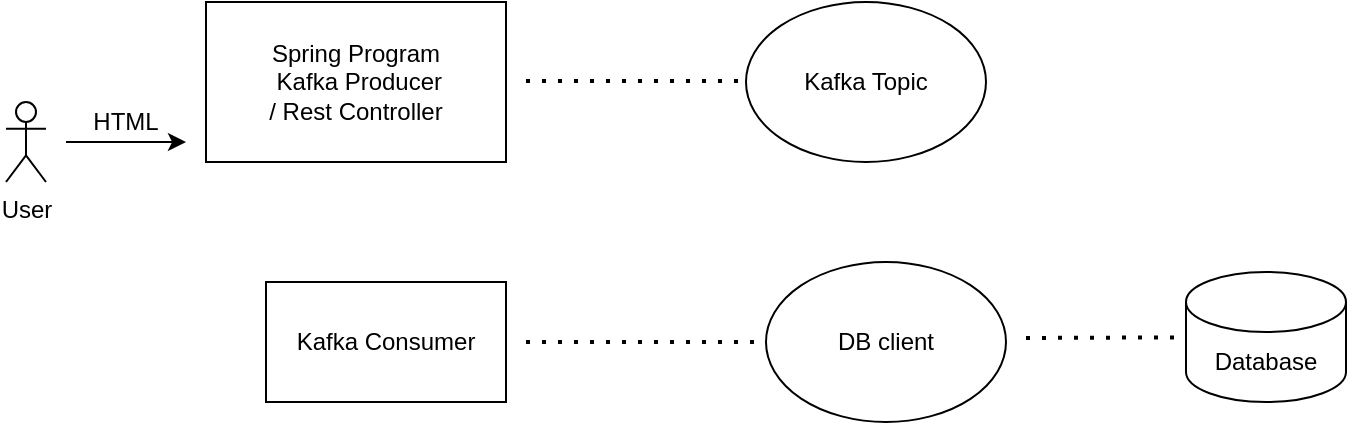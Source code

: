 <mxfile version="14.1.2" type="device"><diagram id="ojde3fhWdcYb8d1KxpnF" name="Page-1"><mxGraphModel dx="1632" dy="437" grid="1" gridSize="10" guides="1" tooltips="1" connect="1" arrows="1" fold="1" page="1" pageScale="1" pageWidth="850" pageHeight="1100" math="0" shadow="0"><root><mxCell id="0"/><mxCell id="1" parent="0"/><mxCell id="bqx40n6IFncTHo-AbR0--1" value="Spring Program&lt;br&gt;&amp;nbsp;Kafka Producer&lt;br&gt;/ Rest Controller" style="rounded=0;whiteSpace=wrap;html=1;" parent="1" vertex="1"><mxGeometry x="50" y="70" width="150" height="80" as="geometry"/></mxCell><mxCell id="bqx40n6IFncTHo-AbR0--3" value="" style="endArrow=none;dashed=1;html=1;dashPattern=1 3;strokeWidth=2;" parent="1" edge="1"><mxGeometry width="50" height="50" relative="1" as="geometry"><mxPoint x="210" y="109.5" as="sourcePoint"/><mxPoint x="320" y="109.5" as="targetPoint"/></mxGeometry></mxCell><mxCell id="bqx40n6IFncTHo-AbR0--5" value="Kafka Topic" style="ellipse;whiteSpace=wrap;html=1;" parent="1" vertex="1"><mxGeometry x="320" y="70" width="120" height="80" as="geometry"/></mxCell><mxCell id="SF_3yHjORtdZpHSyE7TM-1" value="Kafka Consumer&lt;br&gt;" style="rounded=0;whiteSpace=wrap;html=1;" vertex="1" parent="1"><mxGeometry x="80" y="210" width="120" height="60" as="geometry"/></mxCell><mxCell id="SF_3yHjORtdZpHSyE7TM-2" value="" style="endArrow=none;dashed=1;html=1;dashPattern=1 3;strokeWidth=2;" edge="1" parent="1"><mxGeometry width="50" height="50" relative="1" as="geometry"><mxPoint x="210" y="240" as="sourcePoint"/><mxPoint x="330" y="240" as="targetPoint"/></mxGeometry></mxCell><mxCell id="SF_3yHjORtdZpHSyE7TM-3" value="DB client" style="ellipse;whiteSpace=wrap;html=1;" vertex="1" parent="1"><mxGeometry x="330" y="200" width="120" height="80" as="geometry"/></mxCell><mxCell id="SF_3yHjORtdZpHSyE7TM-4" value="User&lt;br&gt;" style="shape=umlActor;verticalLabelPosition=bottom;verticalAlign=top;html=1;outlineConnect=0;" vertex="1" parent="1"><mxGeometry x="-50" y="120" width="20" height="40" as="geometry"/></mxCell><mxCell id="SF_3yHjORtdZpHSyE7TM-5" value="" style="endArrow=classic;html=1;" edge="1" parent="1"><mxGeometry width="50" height="50" relative="1" as="geometry"><mxPoint x="-20" y="140" as="sourcePoint"/><mxPoint x="40" y="140" as="targetPoint"/></mxGeometry></mxCell><mxCell id="SF_3yHjORtdZpHSyE7TM-6" value="" style="endArrow=none;dashed=1;html=1;dashPattern=1 3;strokeWidth=2;" edge="1" parent="1" target="SF_3yHjORtdZpHSyE7TM-7"><mxGeometry width="50" height="50" relative="1" as="geometry"><mxPoint x="460" y="238" as="sourcePoint"/><mxPoint x="530" y="240" as="targetPoint"/><Array as="points"/></mxGeometry></mxCell><mxCell id="SF_3yHjORtdZpHSyE7TM-7" value="Database" style="shape=cylinder3;whiteSpace=wrap;html=1;boundedLbl=1;backgroundOutline=1;size=15;" vertex="1" parent="1"><mxGeometry x="540" y="205" width="80" height="65" as="geometry"/></mxCell><mxCell id="SF_3yHjORtdZpHSyE7TM-8" value="HTML" style="text;html=1;strokeColor=none;fillColor=none;align=center;verticalAlign=middle;whiteSpace=wrap;rounded=0;" vertex="1" parent="1"><mxGeometry x="-10" y="120" width="40" height="20" as="geometry"/></mxCell></root></mxGraphModel></diagram></mxfile>